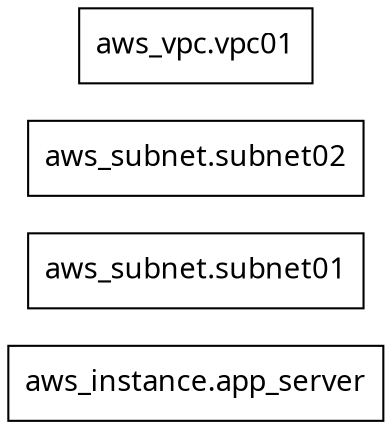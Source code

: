 digraph G {
  rankdir = "RL";
  node [shape = rect, fontname = "sans-serif"];
  "aws_instance.app_server" [label="aws_instance.app_server"];
  "aws_subnet.subnet01" [label="aws_subnet.subnet01"];
  "aws_subnet.subnet02" [label="aws_subnet.subnet02"];
  "aws_vpc.vpc01" [label="aws_vpc.vpc01"];
}
